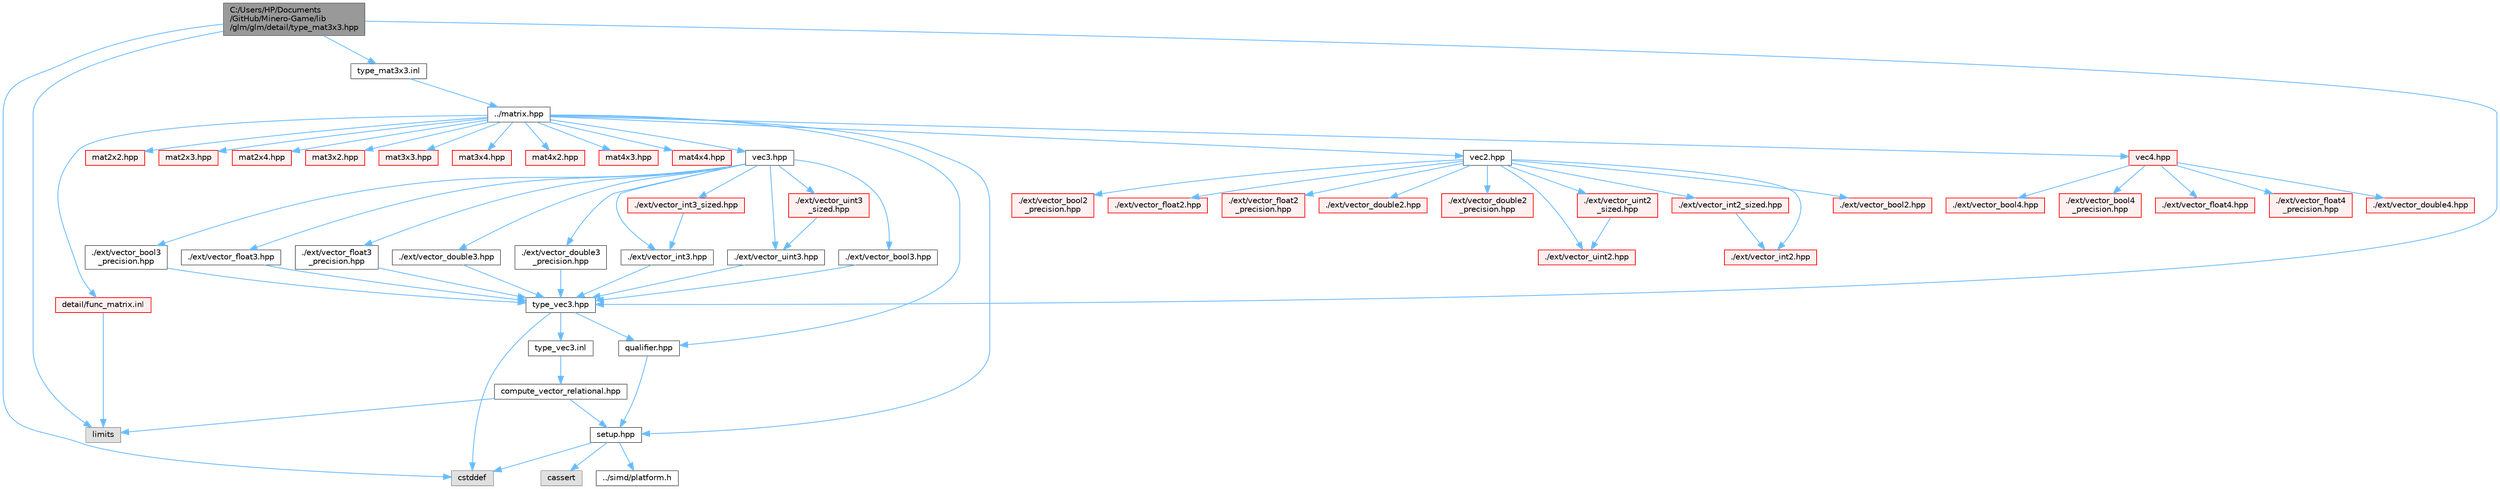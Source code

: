 digraph "C:/Users/HP/Documents/GitHub/Minero-Game/lib/glm/glm/detail/type_mat3x3.hpp"
{
 // LATEX_PDF_SIZE
  bgcolor="transparent";
  edge [fontname=Helvetica,fontsize=10,labelfontname=Helvetica,labelfontsize=10];
  node [fontname=Helvetica,fontsize=10,shape=box,height=0.2,width=0.4];
  Node1 [id="Node000001",label="C:/Users/HP/Documents\l/GitHub/Minero-Game/lib\l/glm/glm/detail/type_mat3x3.hpp",height=0.2,width=0.4,color="gray40", fillcolor="grey60", style="filled", fontcolor="black",tooltip=" "];
  Node1 -> Node2 [id="edge137_Node000001_Node000002",color="steelblue1",style="solid",tooltip=" "];
  Node2 [id="Node000002",label="type_vec3.hpp",height=0.2,width=0.4,color="grey40", fillcolor="white", style="filled",URL="$lib_2glm_2glm_2detail_2type__vec3_8hpp.html",tooltip=" "];
  Node2 -> Node3 [id="edge138_Node000002_Node000003",color="steelblue1",style="solid",tooltip=" "];
  Node3 [id="Node000003",label="qualifier.hpp",height=0.2,width=0.4,color="grey40", fillcolor="white", style="filled",URL="$lib_2glm_2glm_2detail_2qualifier_8hpp.html",tooltip=" "];
  Node3 -> Node4 [id="edge139_Node000003_Node000004",color="steelblue1",style="solid",tooltip=" "];
  Node4 [id="Node000004",label="setup.hpp",height=0.2,width=0.4,color="grey40", fillcolor="white", style="filled",URL="$lib_2glm_2glm_2detail_2setup_8hpp.html",tooltip=" "];
  Node4 -> Node5 [id="edge140_Node000004_Node000005",color="steelblue1",style="solid",tooltip=" "];
  Node5 [id="Node000005",label="cassert",height=0.2,width=0.4,color="grey60", fillcolor="#E0E0E0", style="filled",tooltip=" "];
  Node4 -> Node6 [id="edge141_Node000004_Node000006",color="steelblue1",style="solid",tooltip=" "];
  Node6 [id="Node000006",label="cstddef",height=0.2,width=0.4,color="grey60", fillcolor="#E0E0E0", style="filled",tooltip=" "];
  Node4 -> Node7 [id="edge142_Node000004_Node000007",color="steelblue1",style="solid",tooltip=" "];
  Node7 [id="Node000007",label="../simd/platform.h",height=0.2,width=0.4,color="grey40", fillcolor="white", style="filled",URL="$lib_2glm_2glm_2simd_2platform_8h.html",tooltip=" "];
  Node2 -> Node6 [id="edge143_Node000002_Node000006",color="steelblue1",style="solid",tooltip=" "];
  Node2 -> Node8 [id="edge144_Node000002_Node000008",color="steelblue1",style="solid",tooltip=" "];
  Node8 [id="Node000008",label="type_vec3.inl",height=0.2,width=0.4,color="grey40", fillcolor="white", style="filled",URL="$lib_2glm_2glm_2detail_2type__vec3_8inl.html",tooltip=" "];
  Node8 -> Node9 [id="edge145_Node000008_Node000009",color="steelblue1",style="solid",tooltip=" "];
  Node9 [id="Node000009",label="compute_vector_relational.hpp",height=0.2,width=0.4,color="grey40", fillcolor="white", style="filled",URL="$lib_2glm_2glm_2detail_2compute__vector__relational_8hpp.html",tooltip=" "];
  Node9 -> Node4 [id="edge146_Node000009_Node000004",color="steelblue1",style="solid",tooltip=" "];
  Node9 -> Node10 [id="edge147_Node000009_Node000010",color="steelblue1",style="solid",tooltip=" "];
  Node10 [id="Node000010",label="limits",height=0.2,width=0.4,color="grey60", fillcolor="#E0E0E0", style="filled",tooltip=" "];
  Node1 -> Node10 [id="edge148_Node000001_Node000010",color="steelblue1",style="solid",tooltip=" "];
  Node1 -> Node6 [id="edge149_Node000001_Node000006",color="steelblue1",style="solid",tooltip=" "];
  Node1 -> Node11 [id="edge150_Node000001_Node000011",color="steelblue1",style="solid",tooltip=" "];
  Node11 [id="Node000011",label="type_mat3x3.inl",height=0.2,width=0.4,color="grey40", fillcolor="white", style="filled",URL="$lib_2glm_2glm_2detail_2type__mat3x3_8inl.html",tooltip=" "];
  Node11 -> Node12 [id="edge151_Node000011_Node000012",color="steelblue1",style="solid",tooltip=" "];
  Node12 [id="Node000012",label="../matrix.hpp",height=0.2,width=0.4,color="grey40", fillcolor="white", style="filled",URL="$lib_2glm_2glm_2matrix_8hpp.html",tooltip=" "];
  Node12 -> Node3 [id="edge152_Node000012_Node000003",color="steelblue1",style="solid",tooltip=" "];
  Node12 -> Node4 [id="edge153_Node000012_Node000004",color="steelblue1",style="solid",tooltip=" "];
  Node12 -> Node13 [id="edge154_Node000012_Node000013",color="steelblue1",style="solid",tooltip=" "];
  Node13 [id="Node000013",label="vec2.hpp",height=0.2,width=0.4,color="grey40", fillcolor="white", style="filled",URL="$lib_2glm_2glm_2vec2_8hpp.html",tooltip=" "];
  Node13 -> Node14 [id="edge155_Node000013_Node000014",color="steelblue1",style="solid",tooltip=" "];
  Node14 [id="Node000014",label="./ext/vector_bool2.hpp",height=0.2,width=0.4,color="red", fillcolor="#FFF0F0", style="filled",URL="$lib_2glm_2glm_2ext_2vector__bool2_8hpp.html",tooltip=" "];
  Node13 -> Node17 [id="edge156_Node000013_Node000017",color="steelblue1",style="solid",tooltip=" "];
  Node17 [id="Node000017",label="./ext/vector_bool2\l_precision.hpp",height=0.2,width=0.4,color="red", fillcolor="#FFF0F0", style="filled",URL="$lib_2glm_2glm_2ext_2vector__bool2__precision_8hpp.html",tooltip=" "];
  Node13 -> Node18 [id="edge157_Node000013_Node000018",color="steelblue1",style="solid",tooltip=" "];
  Node18 [id="Node000018",label="./ext/vector_float2.hpp",height=0.2,width=0.4,color="red", fillcolor="#FFF0F0", style="filled",URL="$lib_2glm_2glm_2ext_2vector__float2_8hpp.html",tooltip=" "];
  Node13 -> Node19 [id="edge158_Node000013_Node000019",color="steelblue1",style="solid",tooltip=" "];
  Node19 [id="Node000019",label="./ext/vector_float2\l_precision.hpp",height=0.2,width=0.4,color="red", fillcolor="#FFF0F0", style="filled",URL="$lib_2glm_2glm_2ext_2vector__float2__precision_8hpp.html",tooltip=" "];
  Node13 -> Node20 [id="edge159_Node000013_Node000020",color="steelblue1",style="solid",tooltip=" "];
  Node20 [id="Node000020",label="./ext/vector_double2.hpp",height=0.2,width=0.4,color="red", fillcolor="#FFF0F0", style="filled",URL="$lib_2glm_2glm_2ext_2vector__double2_8hpp.html",tooltip=" "];
  Node13 -> Node21 [id="edge160_Node000013_Node000021",color="steelblue1",style="solid",tooltip=" "];
  Node21 [id="Node000021",label="./ext/vector_double2\l_precision.hpp",height=0.2,width=0.4,color="red", fillcolor="#FFF0F0", style="filled",URL="$lib_2glm_2glm_2ext_2vector__double2__precision_8hpp.html",tooltip=" "];
  Node13 -> Node22 [id="edge161_Node000013_Node000022",color="steelblue1",style="solid",tooltip=" "];
  Node22 [id="Node000022",label="./ext/vector_int2.hpp",height=0.2,width=0.4,color="red", fillcolor="#FFF0F0", style="filled",URL="$lib_2glm_2glm_2ext_2vector__int2_8hpp.html",tooltip=" "];
  Node13 -> Node23 [id="edge162_Node000013_Node000023",color="steelblue1",style="solid",tooltip=" "];
  Node23 [id="Node000023",label="./ext/vector_int2_sized.hpp",height=0.2,width=0.4,color="red", fillcolor="#FFF0F0", style="filled",URL="$lib_2glm_2glm_2ext_2vector__int2__sized_8hpp.html",tooltip=" "];
  Node23 -> Node22 [id="edge163_Node000023_Node000022",color="steelblue1",style="solid",tooltip=" "];
  Node13 -> Node25 [id="edge164_Node000013_Node000025",color="steelblue1",style="solid",tooltip=" "];
  Node25 [id="Node000025",label="./ext/vector_uint2.hpp",height=0.2,width=0.4,color="red", fillcolor="#FFF0F0", style="filled",URL="$lib_2glm_2glm_2ext_2vector__uint2_8hpp.html",tooltip=" "];
  Node13 -> Node26 [id="edge165_Node000013_Node000026",color="steelblue1",style="solid",tooltip=" "];
  Node26 [id="Node000026",label="./ext/vector_uint2\l_sized.hpp",height=0.2,width=0.4,color="red", fillcolor="#FFF0F0", style="filled",URL="$lib_2glm_2glm_2ext_2vector__uint2__sized_8hpp.html",tooltip=" "];
  Node26 -> Node25 [id="edge166_Node000026_Node000025",color="steelblue1",style="solid",tooltip=" "];
  Node12 -> Node28 [id="edge167_Node000012_Node000028",color="steelblue1",style="solid",tooltip=" "];
  Node28 [id="Node000028",label="vec3.hpp",height=0.2,width=0.4,color="grey40", fillcolor="white", style="filled",URL="$lib_2glm_2glm_2vec3_8hpp.html",tooltip=" "];
  Node28 -> Node29 [id="edge168_Node000028_Node000029",color="steelblue1",style="solid",tooltip=" "];
  Node29 [id="Node000029",label="./ext/vector_bool3.hpp",height=0.2,width=0.4,color="grey40", fillcolor="white", style="filled",URL="$lib_2glm_2glm_2ext_2vector__bool3_8hpp.html",tooltip=" "];
  Node29 -> Node2 [id="edge169_Node000029_Node000002",color="steelblue1",style="solid",tooltip=" "];
  Node28 -> Node30 [id="edge170_Node000028_Node000030",color="steelblue1",style="solid",tooltip=" "];
  Node30 [id="Node000030",label="./ext/vector_bool3\l_precision.hpp",height=0.2,width=0.4,color="grey40", fillcolor="white", style="filled",URL="$lib_2glm_2glm_2ext_2vector__bool3__precision_8hpp.html",tooltip=" "];
  Node30 -> Node2 [id="edge171_Node000030_Node000002",color="steelblue1",style="solid",tooltip=" "];
  Node28 -> Node31 [id="edge172_Node000028_Node000031",color="steelblue1",style="solid",tooltip=" "];
  Node31 [id="Node000031",label="./ext/vector_float3.hpp",height=0.2,width=0.4,color="grey40", fillcolor="white", style="filled",URL="$lib_2glm_2glm_2ext_2vector__float3_8hpp.html",tooltip=" "];
  Node31 -> Node2 [id="edge173_Node000031_Node000002",color="steelblue1",style="solid",tooltip=" "];
  Node28 -> Node32 [id="edge174_Node000028_Node000032",color="steelblue1",style="solid",tooltip=" "];
  Node32 [id="Node000032",label="./ext/vector_float3\l_precision.hpp",height=0.2,width=0.4,color="grey40", fillcolor="white", style="filled",URL="$lib_2glm_2glm_2ext_2vector__float3__precision_8hpp.html",tooltip=" "];
  Node32 -> Node2 [id="edge175_Node000032_Node000002",color="steelblue1",style="solid",tooltip=" "];
  Node28 -> Node33 [id="edge176_Node000028_Node000033",color="steelblue1",style="solid",tooltip=" "];
  Node33 [id="Node000033",label="./ext/vector_double3.hpp",height=0.2,width=0.4,color="grey40", fillcolor="white", style="filled",URL="$lib_2glm_2glm_2ext_2vector__double3_8hpp.html",tooltip=" "];
  Node33 -> Node2 [id="edge177_Node000033_Node000002",color="steelblue1",style="solid",tooltip=" "];
  Node28 -> Node34 [id="edge178_Node000028_Node000034",color="steelblue1",style="solid",tooltip=" "];
  Node34 [id="Node000034",label="./ext/vector_double3\l_precision.hpp",height=0.2,width=0.4,color="grey40", fillcolor="white", style="filled",URL="$lib_2glm_2glm_2ext_2vector__double3__precision_8hpp.html",tooltip=" "];
  Node34 -> Node2 [id="edge179_Node000034_Node000002",color="steelblue1",style="solid",tooltip=" "];
  Node28 -> Node35 [id="edge180_Node000028_Node000035",color="steelblue1",style="solid",tooltip=" "];
  Node35 [id="Node000035",label="./ext/vector_int3.hpp",height=0.2,width=0.4,color="grey40", fillcolor="white", style="filled",URL="$lib_2glm_2glm_2ext_2vector__int3_8hpp.html",tooltip=" "];
  Node35 -> Node2 [id="edge181_Node000035_Node000002",color="steelblue1",style="solid",tooltip=" "];
  Node28 -> Node36 [id="edge182_Node000028_Node000036",color="steelblue1",style="solid",tooltip=" "];
  Node36 [id="Node000036",label="./ext/vector_int3_sized.hpp",height=0.2,width=0.4,color="red", fillcolor="#FFF0F0", style="filled",URL="$lib_2glm_2glm_2ext_2vector__int3__sized_8hpp.html",tooltip=" "];
  Node36 -> Node35 [id="edge183_Node000036_Node000035",color="steelblue1",style="solid",tooltip=" "];
  Node28 -> Node37 [id="edge184_Node000028_Node000037",color="steelblue1",style="solid",tooltip=" "];
  Node37 [id="Node000037",label="./ext/vector_uint3.hpp",height=0.2,width=0.4,color="grey40", fillcolor="white", style="filled",URL="$lib_2glm_2glm_2ext_2vector__uint3_8hpp.html",tooltip=" "];
  Node37 -> Node2 [id="edge185_Node000037_Node000002",color="steelblue1",style="solid",tooltip=" "];
  Node28 -> Node38 [id="edge186_Node000028_Node000038",color="steelblue1",style="solid",tooltip=" "];
  Node38 [id="Node000038",label="./ext/vector_uint3\l_sized.hpp",height=0.2,width=0.4,color="red", fillcolor="#FFF0F0", style="filled",URL="$lib_2glm_2glm_2ext_2vector__uint3__sized_8hpp.html",tooltip=" "];
  Node38 -> Node37 [id="edge187_Node000038_Node000037",color="steelblue1",style="solid",tooltip=" "];
  Node12 -> Node39 [id="edge188_Node000012_Node000039",color="steelblue1",style="solid",tooltip=" "];
  Node39 [id="Node000039",label="vec4.hpp",height=0.2,width=0.4,color="red", fillcolor="#FFF0F0", style="filled",URL="$lib_2glm_2glm_2vec4_8hpp.html",tooltip=" "];
  Node39 -> Node40 [id="edge189_Node000039_Node000040",color="steelblue1",style="solid",tooltip=" "];
  Node40 [id="Node000040",label="./ext/vector_bool4.hpp",height=0.2,width=0.4,color="red", fillcolor="#FFF0F0", style="filled",URL="$lib_2glm_2glm_2ext_2vector__bool4_8hpp.html",tooltip=" "];
  Node39 -> Node43 [id="edge190_Node000039_Node000043",color="steelblue1",style="solid",tooltip=" "];
  Node43 [id="Node000043",label="./ext/vector_bool4\l_precision.hpp",height=0.2,width=0.4,color="red", fillcolor="#FFF0F0", style="filled",URL="$lib_2glm_2glm_2ext_2vector__bool4__precision_8hpp.html",tooltip=" "];
  Node39 -> Node44 [id="edge191_Node000039_Node000044",color="steelblue1",style="solid",tooltip=" "];
  Node44 [id="Node000044",label="./ext/vector_float4.hpp",height=0.2,width=0.4,color="red", fillcolor="#FFF0F0", style="filled",URL="$lib_2glm_2glm_2ext_2vector__float4_8hpp.html",tooltip=" "];
  Node39 -> Node45 [id="edge192_Node000039_Node000045",color="steelblue1",style="solid",tooltip=" "];
  Node45 [id="Node000045",label="./ext/vector_float4\l_precision.hpp",height=0.2,width=0.4,color="red", fillcolor="#FFF0F0", style="filled",URL="$lib_2glm_2glm_2ext_2vector__float4__precision_8hpp.html",tooltip=" "];
  Node39 -> Node46 [id="edge193_Node000039_Node000046",color="steelblue1",style="solid",tooltip=" "];
  Node46 [id="Node000046",label="./ext/vector_double4.hpp",height=0.2,width=0.4,color="red", fillcolor="#FFF0F0", style="filled",URL="$lib_2glm_2glm_2ext_2vector__double4_8hpp.html",tooltip=" "];
  Node12 -> Node52 [id="edge194_Node000012_Node000052",color="steelblue1",style="solid",tooltip=" "];
  Node52 [id="Node000052",label="mat2x2.hpp",height=0.2,width=0.4,color="red", fillcolor="#FFF0F0", style="filled",URL="$lib_2glm_2glm_2mat2x2_8hpp.html",tooltip=" "];
  Node12 -> Node59 [id="edge195_Node000012_Node000059",color="steelblue1",style="solid",tooltip=" "];
  Node59 [id="Node000059",label="mat2x3.hpp",height=0.2,width=0.4,color="red", fillcolor="#FFF0F0", style="filled",URL="$lib_2glm_2glm_2mat2x3_8hpp.html",tooltip=" "];
  Node12 -> Node66 [id="edge196_Node000012_Node000066",color="steelblue1",style="solid",tooltip=" "];
  Node66 [id="Node000066",label="mat2x4.hpp",height=0.2,width=0.4,color="red", fillcolor="#FFF0F0", style="filled",URL="$lib_2glm_2glm_2mat2x4_8hpp.html",tooltip=" "];
  Node12 -> Node73 [id="edge197_Node000012_Node000073",color="steelblue1",style="solid",tooltip=" "];
  Node73 [id="Node000073",label="mat3x2.hpp",height=0.2,width=0.4,color="red", fillcolor="#FFF0F0", style="filled",URL="$lib_2glm_2glm_2mat3x2_8hpp.html",tooltip=" "];
  Node12 -> Node80 [id="edge198_Node000012_Node000080",color="steelblue1",style="solid",tooltip=" "];
  Node80 [id="Node000080",label="mat3x3.hpp",height=0.2,width=0.4,color="red", fillcolor="#FFF0F0", style="filled",URL="$lib_2glm_2glm_2mat3x3_8hpp.html",tooltip=" "];
  Node12 -> Node85 [id="edge199_Node000012_Node000085",color="steelblue1",style="solid",tooltip=" "];
  Node85 [id="Node000085",label="mat3x4.hpp",height=0.2,width=0.4,color="red", fillcolor="#FFF0F0", style="filled",URL="$lib_2glm_2glm_2mat3x4_8hpp.html",tooltip=" "];
  Node12 -> Node92 [id="edge200_Node000012_Node000092",color="steelblue1",style="solid",tooltip=" "];
  Node92 [id="Node000092",label="mat4x2.hpp",height=0.2,width=0.4,color="red", fillcolor="#FFF0F0", style="filled",URL="$lib_2glm_2glm_2mat4x2_8hpp.html",tooltip=" "];
  Node12 -> Node99 [id="edge201_Node000012_Node000099",color="steelblue1",style="solid",tooltip=" "];
  Node99 [id="Node000099",label="mat4x3.hpp",height=0.2,width=0.4,color="red", fillcolor="#FFF0F0", style="filled",URL="$lib_2glm_2glm_2mat4x3_8hpp.html",tooltip=" "];
  Node12 -> Node106 [id="edge202_Node000012_Node000106",color="steelblue1",style="solid",tooltip=" "];
  Node106 [id="Node000106",label="mat4x4.hpp",height=0.2,width=0.4,color="red", fillcolor="#FFF0F0", style="filled",URL="$lib_2glm_2glm_2mat4x4_8hpp.html",tooltip=" "];
  Node12 -> Node113 [id="edge203_Node000012_Node000113",color="steelblue1",style="solid",tooltip=" "];
  Node113 [id="Node000113",label="detail/func_matrix.inl",height=0.2,width=0.4,color="red", fillcolor="#FFF0F0", style="filled",URL="$lib_2glm_2glm_2detail_2func__matrix_8inl.html",tooltip=" "];
  Node113 -> Node10 [id="edge204_Node000113_Node000010",color="steelblue1",style="solid",tooltip=" "];
}
